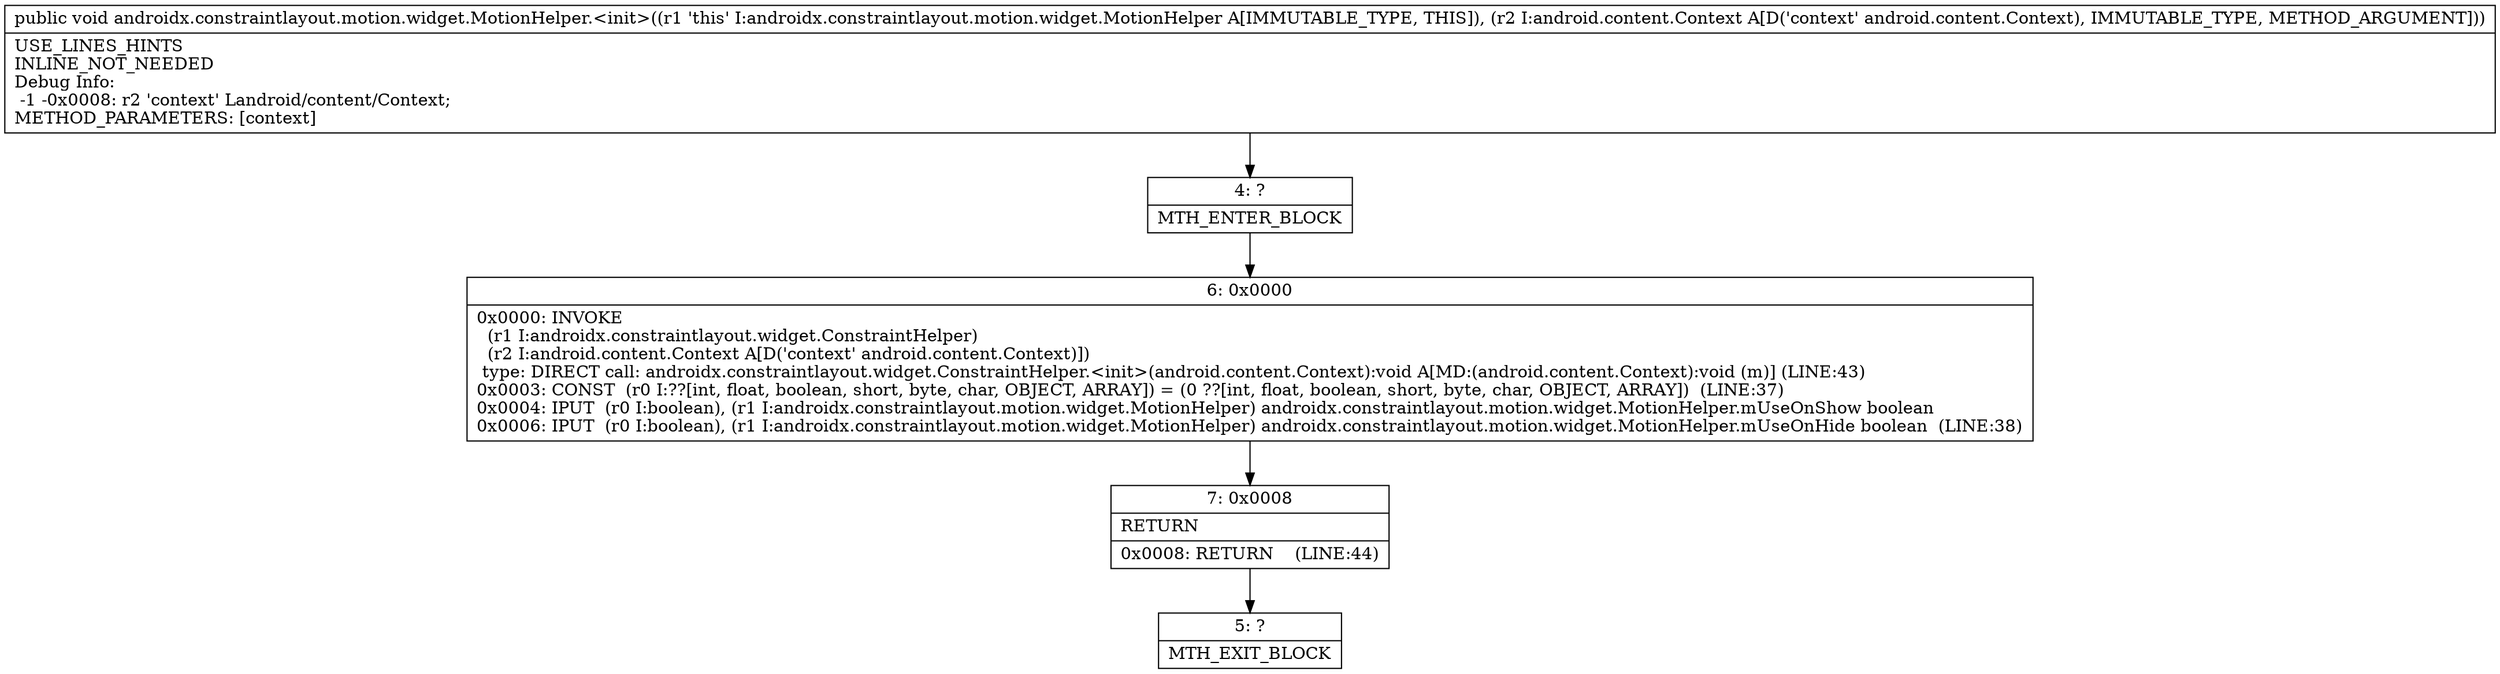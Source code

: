 digraph "CFG forandroidx.constraintlayout.motion.widget.MotionHelper.\<init\>(Landroid\/content\/Context;)V" {
Node_4 [shape=record,label="{4\:\ ?|MTH_ENTER_BLOCK\l}"];
Node_6 [shape=record,label="{6\:\ 0x0000|0x0000: INVOKE  \l  (r1 I:androidx.constraintlayout.widget.ConstraintHelper)\l  (r2 I:android.content.Context A[D('context' android.content.Context)])\l type: DIRECT call: androidx.constraintlayout.widget.ConstraintHelper.\<init\>(android.content.Context):void A[MD:(android.content.Context):void (m)] (LINE:43)\l0x0003: CONST  (r0 I:??[int, float, boolean, short, byte, char, OBJECT, ARRAY]) = (0 ??[int, float, boolean, short, byte, char, OBJECT, ARRAY])  (LINE:37)\l0x0004: IPUT  (r0 I:boolean), (r1 I:androidx.constraintlayout.motion.widget.MotionHelper) androidx.constraintlayout.motion.widget.MotionHelper.mUseOnShow boolean \l0x0006: IPUT  (r0 I:boolean), (r1 I:androidx.constraintlayout.motion.widget.MotionHelper) androidx.constraintlayout.motion.widget.MotionHelper.mUseOnHide boolean  (LINE:38)\l}"];
Node_7 [shape=record,label="{7\:\ 0x0008|RETURN\l|0x0008: RETURN    (LINE:44)\l}"];
Node_5 [shape=record,label="{5\:\ ?|MTH_EXIT_BLOCK\l}"];
MethodNode[shape=record,label="{public void androidx.constraintlayout.motion.widget.MotionHelper.\<init\>((r1 'this' I:androidx.constraintlayout.motion.widget.MotionHelper A[IMMUTABLE_TYPE, THIS]), (r2 I:android.content.Context A[D('context' android.content.Context), IMMUTABLE_TYPE, METHOD_ARGUMENT]))  | USE_LINES_HINTS\lINLINE_NOT_NEEDED\lDebug Info:\l  \-1 \-0x0008: r2 'context' Landroid\/content\/Context;\lMETHOD_PARAMETERS: [context]\l}"];
MethodNode -> Node_4;Node_4 -> Node_6;
Node_6 -> Node_7;
Node_7 -> Node_5;
}


